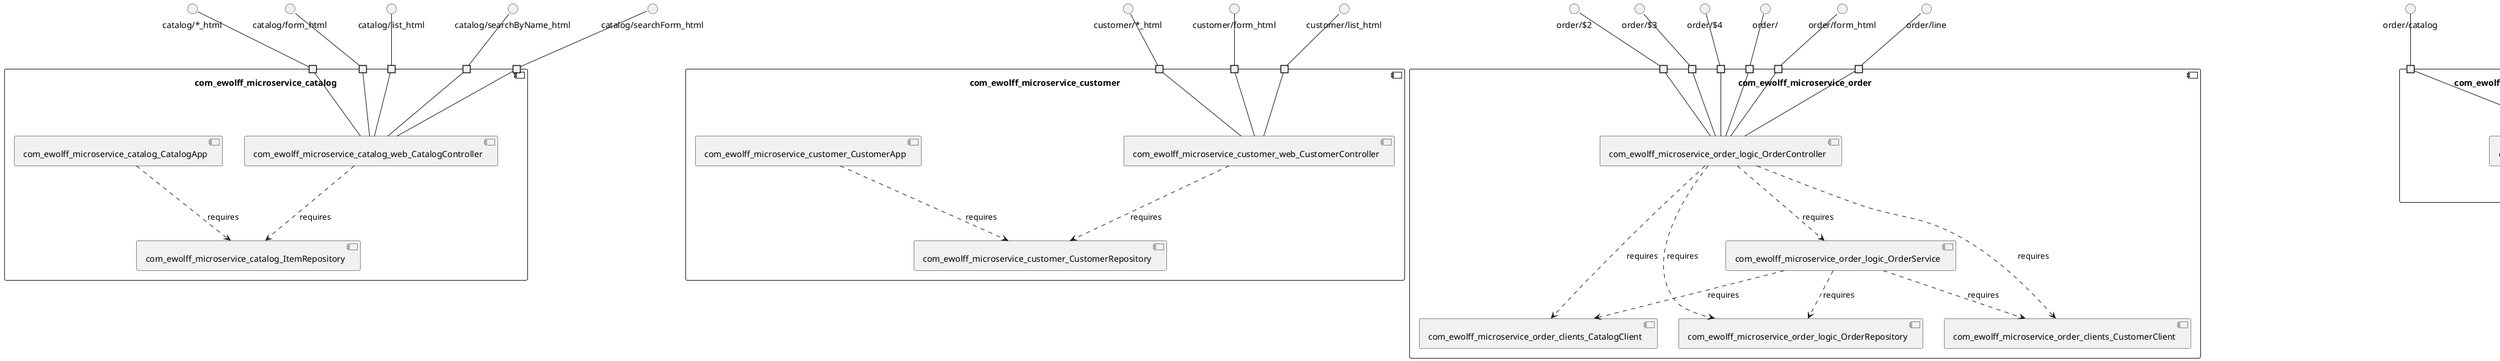 @startuml
skinparam fixCircleLabelOverlapping true
skinparam componentStyle uml2
component "com_ewolff_microservice_catalog\n\n\n\n\n\n" {
[com_ewolff_microservice_catalog_ItemRepository]
[com_ewolff_microservice_catalog_web_CatalogController]
[com_ewolff_microservice_catalog_CatalogApp]
portin " " as com_ewolff_microservice_catalog_requires_catalog_form_html
portin " " as com_ewolff_microservice_catalog_requires_catalog__html
portin " " as com_ewolff_microservice_catalog_requires_catalog_list_html
portin " " as com_ewolff_microservice_catalog_requires_catalog_searchForm_html
portin " " as com_ewolff_microservice_catalog_requires_catalog_searchByName_html
[com_ewolff_microservice_catalog_web_CatalogController]..>[com_ewolff_microservice_catalog_ItemRepository] : requires
[com_ewolff_microservice_catalog_CatalogApp]..>[com_ewolff_microservice_catalog_ItemRepository] : requires
"com_ewolff_microservice_catalog_requires_catalog__html"--[com_ewolff_microservice_catalog_web_CatalogController]
"com_ewolff_microservice_catalog_requires_catalog_form_html"--[com_ewolff_microservice_catalog_web_CatalogController]
"com_ewolff_microservice_catalog_requires_catalog_list_html"--[com_ewolff_microservice_catalog_web_CatalogController]
"com_ewolff_microservice_catalog_requires_catalog_searchByName_html"--[com_ewolff_microservice_catalog_web_CatalogController]
"com_ewolff_microservice_catalog_requires_catalog_searchForm_html"--[com_ewolff_microservice_catalog_web_CatalogController]
}
interface "catalog/*_html" as interface.catalog__html
interface.catalog__html--"com_ewolff_microservice_catalog_requires_catalog__html"
interface "catalog/form_html" as interface.catalog_form_html
interface.catalog_form_html--"com_ewolff_microservice_catalog_requires_catalog_form_html"
interface "catalog/list_html" as interface.catalog_list_html
interface.catalog_list_html--"com_ewolff_microservice_catalog_requires_catalog_list_html"
interface "catalog/searchByName_html" as interface.catalog_searchByName_html
interface.catalog_searchByName_html--"com_ewolff_microservice_catalog_requires_catalog_searchByName_html"
interface "catalog/searchForm_html" as interface.catalog_searchForm_html
interface.catalog_searchForm_html--"com_ewolff_microservice_catalog_requires_catalog_searchForm_html"
component "com_ewolff_microservice_customer\n\n\n\n\n\n" {
[com_ewolff_microservice_customer_web_CustomerController]
[com_ewolff_microservice_customer_CustomerRepository]
[com_ewolff_microservice_customer_CustomerApp]
portin " " as com_ewolff_microservice_customer_requires_customer_form_html
portin " " as com_ewolff_microservice_customer_requires_customer_list_html
portin " " as com_ewolff_microservice_customer_requires_customer__html
[com_ewolff_microservice_customer_web_CustomerController]..>[com_ewolff_microservice_customer_CustomerRepository] : requires
[com_ewolff_microservice_customer_CustomerApp]..>[com_ewolff_microservice_customer_CustomerRepository] : requires
"com_ewolff_microservice_customer_requires_customer__html"--[com_ewolff_microservice_customer_web_CustomerController]
"com_ewolff_microservice_customer_requires_customer_list_html"--[com_ewolff_microservice_customer_web_CustomerController]
"com_ewolff_microservice_customer_requires_customer_form_html"--[com_ewolff_microservice_customer_web_CustomerController]
}
interface "customer/*_html" as interface.customer__html
interface.customer__html--"com_ewolff_microservice_customer_requires_customer__html"
interface "customer/form_html" as interface.customer_form_html
interface.customer_form_html--"com_ewolff_microservice_customer_requires_customer_form_html"
interface "customer/list_html" as interface.customer_list_html
interface.customer_list_html--"com_ewolff_microservice_customer_requires_customer_list_html"
component "com_ewolff_microservice_order\n\n\n\n\n\n" {
[com_ewolff_microservice_order_clients_CatalogClient]
[com_ewolff_microservice_order_logic_OrderService]
[com_ewolff_microservice_order_logic_OrderController]
[com_ewolff_microservice_order_logic_OrderRepository]
[com_ewolff_microservice_order_clients_CustomerClient]
portin " " as com_ewolff_microservice_order_requires_order_4
portin " " as com_ewolff_microservice_order_requires_order_form_html
portin " " as com_ewolff_microservice_order_requires_order_2
portin " " as com_ewolff_microservice_order_requires_order_
portin " " as com_ewolff_microservice_order_requires_order_3
portin " " as com_ewolff_microservice_order_requires_order_line
[com_ewolff_microservice_order_logic_OrderService]..>[com_ewolff_microservice_order_clients_CatalogClient] : requires
[com_ewolff_microservice_order_logic_OrderController]..>[com_ewolff_microservice_order_clients_CatalogClient] : requires
[com_ewolff_microservice_order_logic_OrderController]..>[com_ewolff_microservice_order_logic_OrderService] : requires
[com_ewolff_microservice_order_logic_OrderController]..>[com_ewolff_microservice_order_clients_CustomerClient] : requires
[com_ewolff_microservice_order_logic_OrderService]..>[com_ewolff_microservice_order_clients_CustomerClient] : requires
[com_ewolff_microservice_order_logic_OrderService]..>[com_ewolff_microservice_order_logic_OrderRepository] : requires
[com_ewolff_microservice_order_logic_OrderController]..>[com_ewolff_microservice_order_logic_OrderRepository] : requires
"com_ewolff_microservice_order_requires_order_"--[com_ewolff_microservice_order_logic_OrderController]
"com_ewolff_microservice_order_requires_order_4"--[com_ewolff_microservice_order_logic_OrderController]
"com_ewolff_microservice_order_requires_order_form_html"--[com_ewolff_microservice_order_logic_OrderController]
"com_ewolff_microservice_order_requires_order_line"--[com_ewolff_microservice_order_logic_OrderController]
"com_ewolff_microservice_order_requires_order_2"--[com_ewolff_microservice_order_logic_OrderController]
"com_ewolff_microservice_order_requires_order_3"--[com_ewolff_microservice_order_logic_OrderController]
}
interface "order/$2" as interface.order_2
interface.order_2--"com_ewolff_microservice_order_requires_order_2"
interface "order/$3" as interface.order_3
interface.order_3--"com_ewolff_microservice_order_requires_order_3"
interface "order/$4" as interface.order_4
interface.order_4--"com_ewolff_microservice_order_requires_order_4"
interface "order/" as interface.order_
interface.order_--"com_ewolff_microservice_order_requires_order_"
interface "order/form_html" as interface.order_form_html
interface.order_form_html--"com_ewolff_microservice_order_requires_order_form_html"
interface "order/line" as interface.order_line
interface.order_line--"com_ewolff_microservice_order_requires_order_line"
component "com_ewolff_microservice_order_catalogstub_CatalogStub\n\n\n\n\n\n" {
[com_ewolff_microservice_order_catalogstub_CatalogStub]
portin " " as com_ewolff_microservice_order_catalogstub_CatalogStub_requires_order_catalog
"com_ewolff_microservice_order_catalogstub_CatalogStub_requires_order_catalog"--[com_ewolff_microservice_order_catalogstub_CatalogStub]
}
interface "order/catalog" as interface.order_catalog
interface.order_catalog--"com_ewolff_microservice_order_catalogstub_CatalogStub_requires_order_catalog"
component "com_ewolff_microservice_order_customerstub_CustomerStub\n\n\n\n\n\n" {
[com_ewolff_microservice_order_customerstub_CustomerStub]
portin " " as com_ewolff_microservice_order_customerstub_CustomerStub_requires_order_customer
"com_ewolff_microservice_order_customerstub_CustomerStub_requires_order_customer"--[com_ewolff_microservice_order_customerstub_CustomerStub]
}
interface "order/customer" as interface.order_customer
interface.order_customer--"com_ewolff_microservice_order_customerstub_CustomerStub_requires_order_customer"

@enduml
